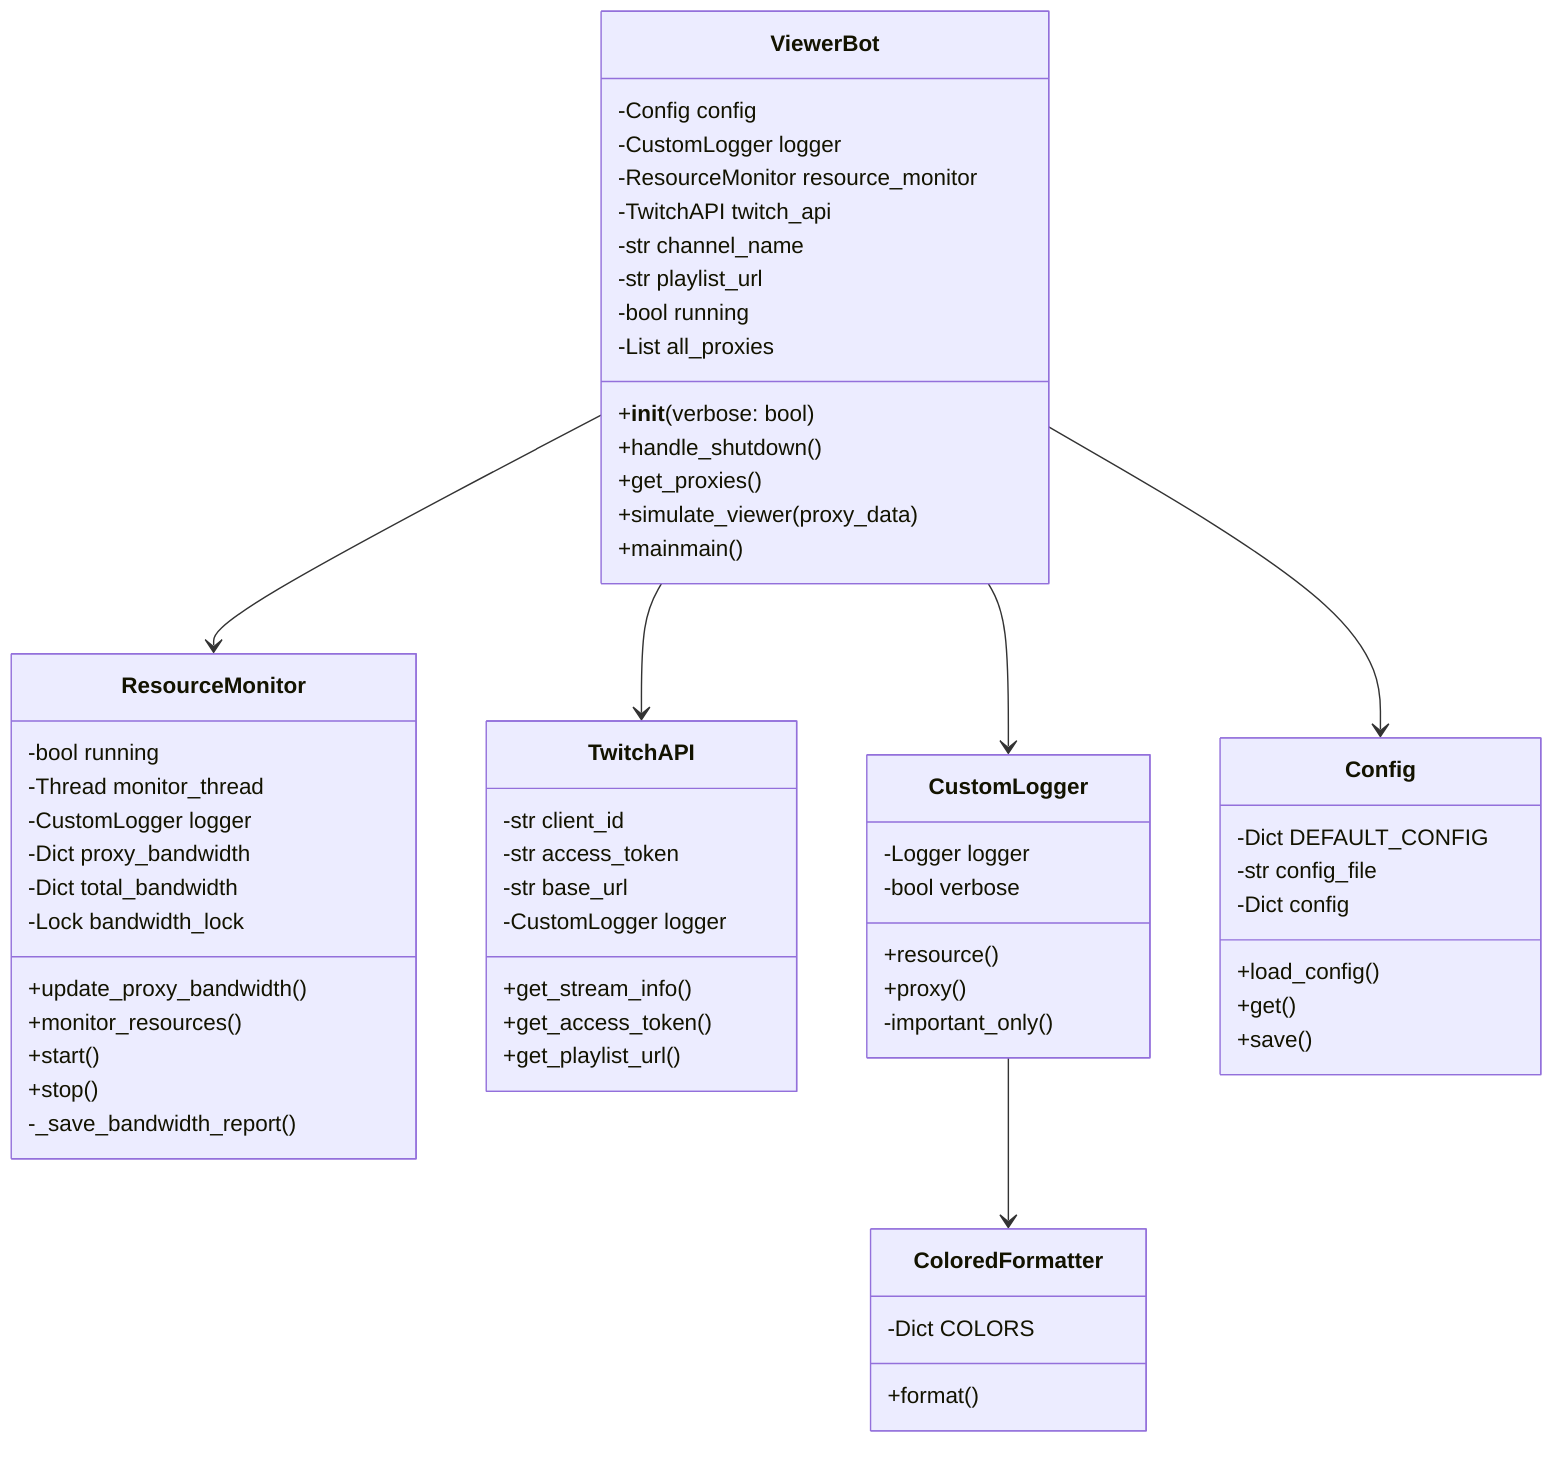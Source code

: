 classDiagram
    class ViewerBot {
        -Config config
        -CustomLogger logger
        -ResourceMonitor resource_monitor
        -TwitchAPI twitch_api
        -str channel_name
        -str playlist_url
        -bool running
        -List all_proxies
        +__init__(verbose: bool)
        +handle_shutdown()
        +get_proxies()
        +simulate_viewer(proxy_data)
        +mainmain()
    }

    class ResourceMonitor {
        -bool running
        -Thread monitor_thread
        -CustomLogger logger
        -Dict proxy_bandwidth
        -Dict total_bandwidth
        -Lock bandwidth_lock
        +update_proxy_bandwidth()
        +monitor_resources()
        +start()
        +stop()
        -_save_bandwidth_report()
    }

    class TwitchAPI {
        -str client_id
        -str access_token
        -str base_url
        -CustomLogger logger
        +get_stream_info()
        +get_access_token()
        +get_playlist_url()
    }

    class CustomLogger {
        -Logger logger
        -bool verbose
        +resource()
        +proxy()
        -important_only()
    }

    class Config {
        -Dict DEFAULT_CONFIG
        -str config_file
        -Dict config
        +load_config()
        +get()
        +save()
    }

    class ColoredFormatter {
        -Dict COLORS
        +format()
    }

    ViewerBot --> Config
    ViewerBot --> CustomLogger
    ViewerBot --> ResourceMonitor
    ViewerBot --> TwitchAPI
    CustomLogger --> ColoredFormatter